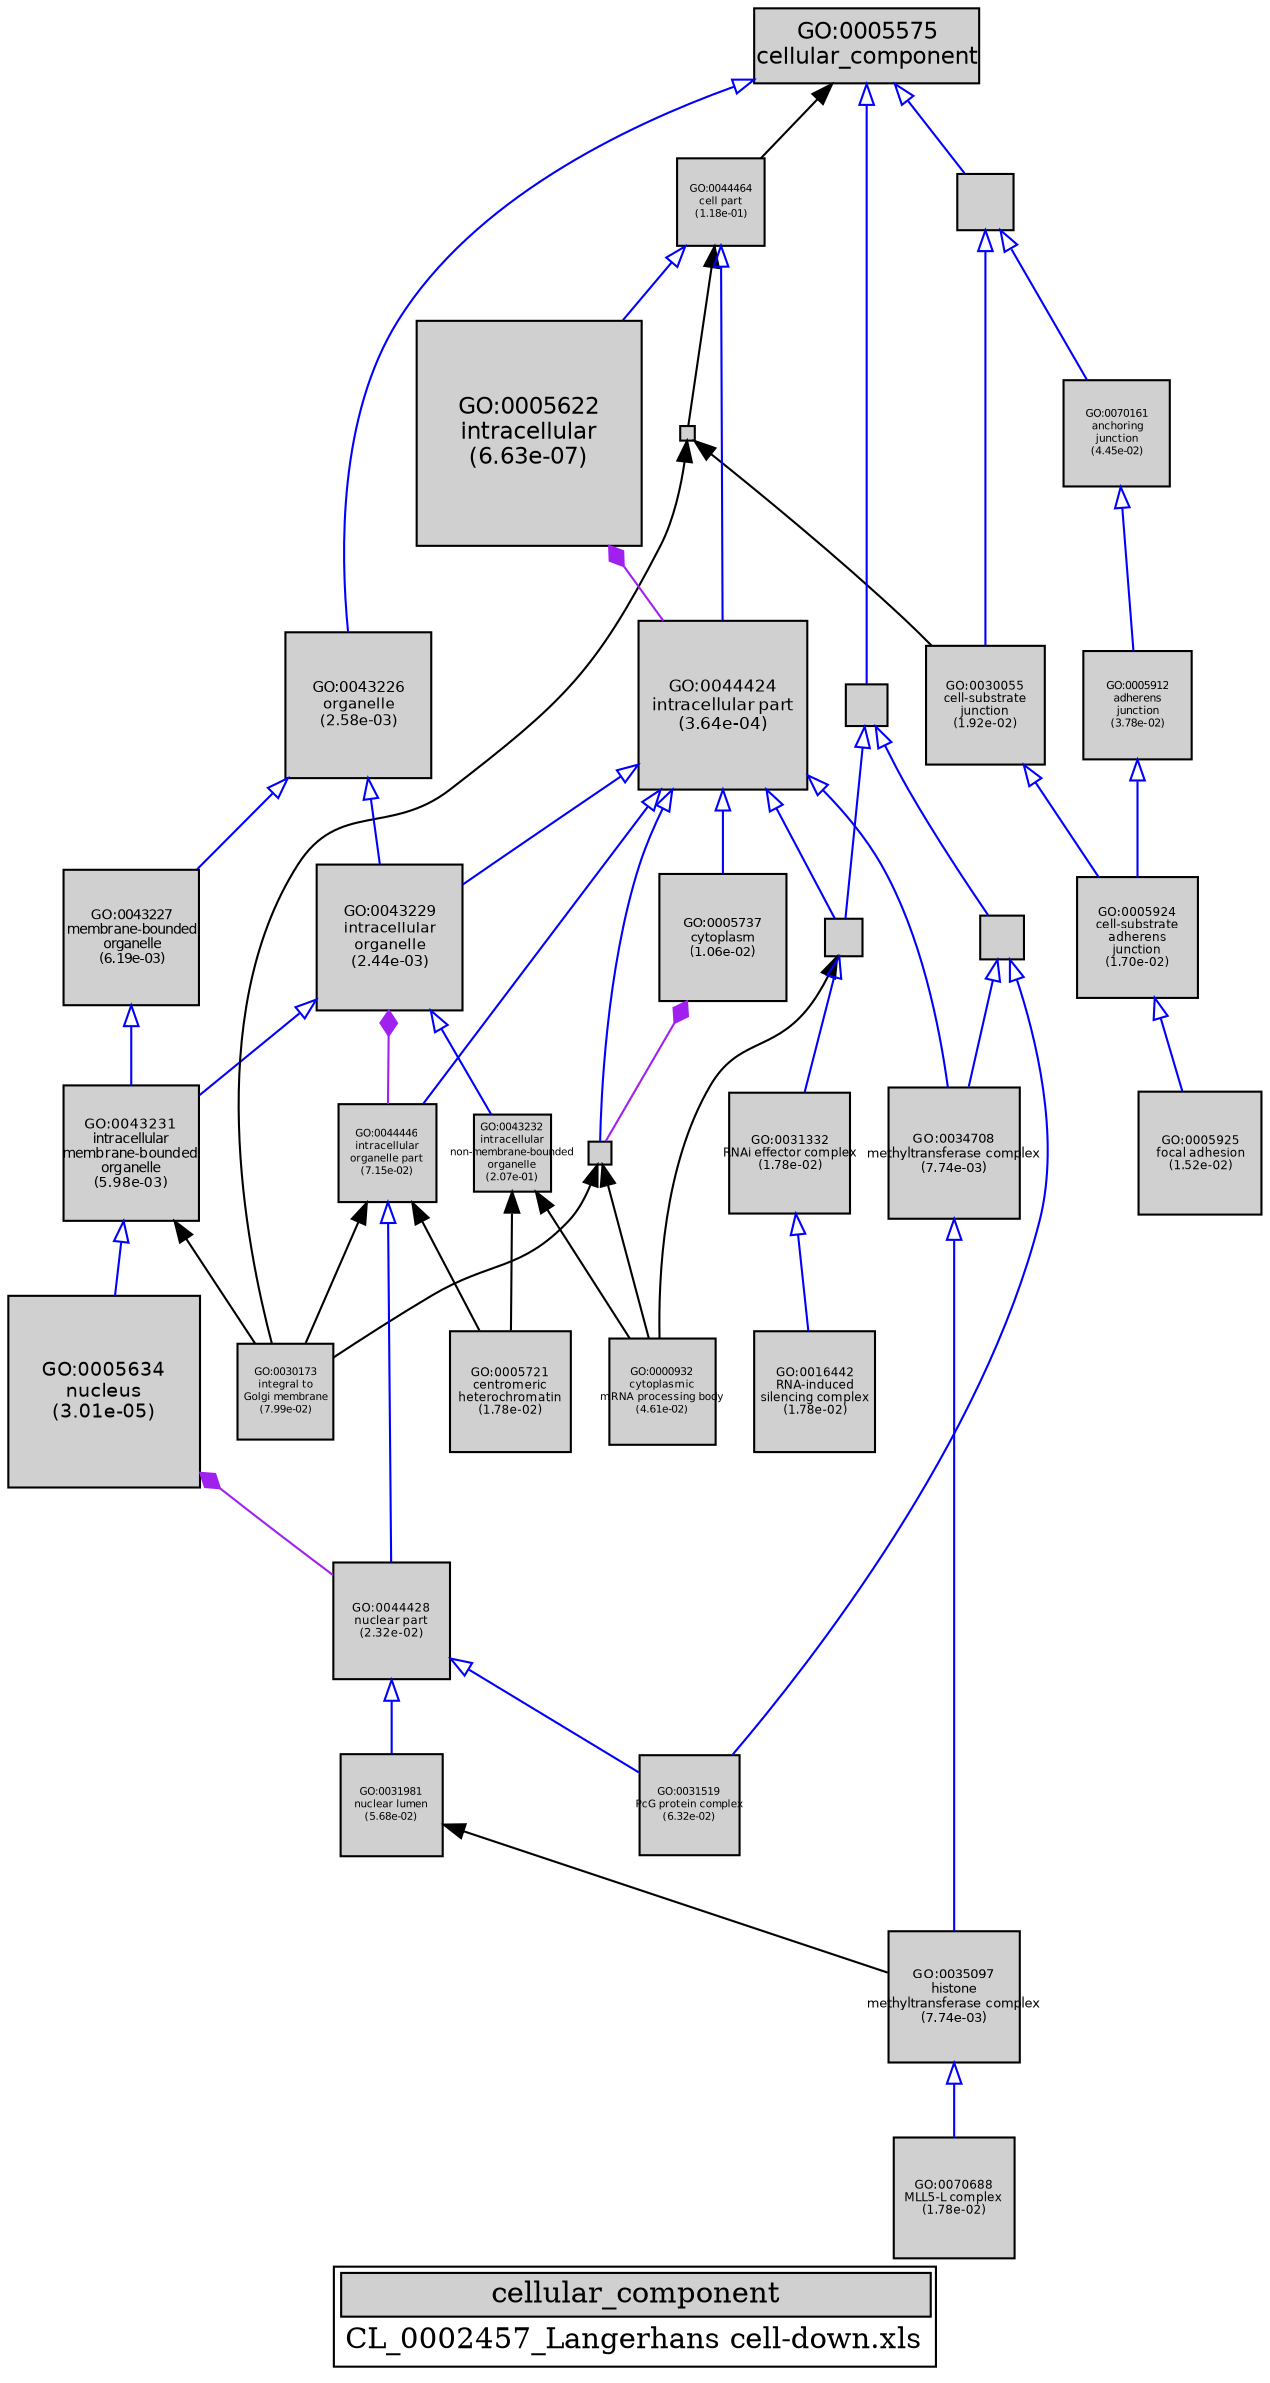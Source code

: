 digraph "cellular_component" {
graph [ bgcolor = "#FFFFFF", label = <<TABLE COLOR="black" BGCOLOR="white"><TR><TD COLSPAN="2" BGCOLOR="#D0D0D0"><FONT COLOR="black">cellular_component</FONT></TD></TR><TR><TD BORDER="0">CL_0002457_Langerhans cell-down.xls</TD></TR></TABLE>> ];
node [ fontname = "Helvetica" ];

subgraph "nodes" {

node [ style = "filled", fixedsize = "true", width = 1, shape = "box", fontsize = 9, fillcolor = "#D0D0D0", fontcolor = "black", color = "black" ];

"GO:0000932" [ URL = "#GO:0000932", label = <<TABLE BORDER="0"><TR><TD>GO:0000932<BR/>cytoplasmic<BR/>mRNA processing body<BR/>(4.61e-02)</TD></TR></TABLE>>, width = 0.703107500007, shape = "box", fontsize = 5.06237400005, height = 0.703107500007 ];
"GO:0030055" [ URL = "#GO:0030055", label = <<TABLE BORDER="0"><TR><TD>GO:0030055<BR/>cell-substrate<BR/>junction<BR/>(1.92e-02)</TD></TR></TABLE>>, width = 0.7952177563, shape = "box", fontsize = 5.72556784536, height = 0.7952177563 ];
"GO:0031332" [ URL = "#GO:0031332", label = <<TABLE BORDER="0"><TR><TD>GO:0031332<BR/>RNAi effector complex<BR/>(1.78e-02)</TD></TR></TABLE>>, width = 0.802553960445, shape = "box", fontsize = 5.77838851521, height = 0.802553960445 ];
"GO:0005737" [ URL = "#GO:0005737", label = <<TABLE BORDER="0"><TR><TD>GO:0005737<BR/>cytoplasm<BR/>(1.06e-02)</TD></TR></TABLE>>, width = 0.852050513198, shape = "box", fontsize = 6.13476369502, height = 0.852050513198 ];
"GO:0031519" [ URL = "#GO:0031519", label = <<TABLE BORDER="0"><TR><TD>GO:0031519<BR/>PcG protein complex<BR/>(6.32e-02)</TD></TR></TABLE>>, width = 0.667010091551, shape = "box", fontsize = 5.0, height = 0.667010091551 ];
"GO:0043229" [ URL = "#GO:0043229", label = <<TABLE BORDER="0"><TR><TD>GO:0043229<BR/>intracellular<BR/>organelle<BR/>(2.44e-03)</TD></TR></TABLE>>, width = 0.978518242908, shape = "box", fontsize = 7.04533134894, height = 0.978518242908 ];
"GO:0005925" [ URL = "#GO:0005925", label = <<TABLE BORDER="0"><TR><TD>GO:0005925<BR/>focal adhesion<BR/>(1.52e-02)</TD></TR></TABLE>>, width = 0.817876547772, shape = "box", fontsize = 5.88871114396, height = 0.817876547772 ];
"GO:0044444" [ URL = "#GO:0044444", label = "", width = 0.145986250236, shape = "box", height = 0.145986250236 ];
"GO:0030529" [ URL = "#GO:0030529", label = "", width = 0.25623322383, shape = "box", height = 0.25623322383 ];
"GO:0044425" [ URL = "#GO:0044425", label = "", width = 0.100474634052, shape = "box", height = 0.100474634052 ];
"GO:0034708" [ URL = "#GO:0034708", label = <<TABLE BORDER="0"><TR><TD>GO:0034708<BR/>methyltransferase complex<BR/>(7.74e-03)</TD></TR></TABLE>>, width = 0.880603277009, shape = "box", fontsize = 6.34034359446, height = 0.880603277009 ];
"GO:0044464" [ URL = "#GO:0044464", label = <<TABLE BORDER="0"><TR><TD>GO:0044464<BR/>cell part<BR/>(1.18e-01)</TD></TR></TABLE>>, width = 0.588301779441, shape = "box", fontsize = 5.0, height = 0.588301779441 ];
"GO:0032991" [ URL = "#GO:0032991", label = "", width = 0.27674608533, shape = "box", height = 0.27674608533 ];
"GO:0043227" [ URL = "#GO:0043227", label = <<TABLE BORDER="0"><TR><TD>GO:0043227<BR/>membrane-bounded<BR/>organelle<BR/>(6.19e-03)</TD></TR></TABLE>>, width = 0.900399804306, shape = "box", fontsize = 6.482878591, height = 0.900399804306 ];
"GO:0005575" [ URL = "#GO:0005575", label = <<TABLE BORDER="0"><TR><TD>GO:0005575<BR/>cellular_component</TD></TR></TABLE>>, width = 1.5, shape = "box", fontsize = 10.8 ];
"GO:0005634" [ URL = "#GO:0005634", label = <<TABLE BORDER="0"><TR><TD>GO:0005634<BR/>nucleus<BR/>(3.01e-05)</TD></TR></TABLE>>, width = 1.28427465709, shape = "box", fontsize = 9.24677753108, height = 1.28427465709 ];
"GO:0043231" [ URL = "#GO:0043231", label = <<TABLE BORDER="0"><TR><TD>GO:0043231<BR/>intracellular<BR/>membrane-bounded<BR/>organelle<BR/>(5.98e-03)</TD></TR></TABLE>>, width = 0.903336019658, shape = "box", fontsize = 6.50401934154, height = 0.903336019658 ];
"GO:0044424" [ URL = "#GO:0044424", label = <<TABLE BORDER="0"><TR><TD>GO:0044424<BR/>intracellular part<BR/>(3.64e-04)</TD></TR></TABLE>>, width = 1.12110891904, shape = "box", fontsize = 8.07198421707, height = 1.12110891904 ];
"GO:0005924" [ URL = "#GO:0005924", label = <<TABLE BORDER="0"><TR><TD>GO:0005924<BR/>cell-substrate<BR/>adherens<BR/>junction<BR/>(1.70e-02)</TD></TR></TABLE>>, width = 0.807284783601, shape = "box", fontsize = 5.81245044193, height = 0.807284783601 ];
"GO:0044446" [ URL = "#GO:0044446", label = <<TABLE BORDER="0"><TR><TD>GO:0044446<BR/>intracellular<BR/>organelle part<BR/>(7.15e-02)</TD></TR></TABLE>>, width = 0.652286865673, shape = "box", fontsize = 5.0, height = 0.652286865673 ];
"GO:0016442" [ URL = "#GO:0016442", label = <<TABLE BORDER="0"><TR><TD>GO:0016442<BR/>RNA-induced<BR/>silencing complex<BR/>(1.78e-02)</TD></TR></TABLE>>, width = 0.802553960445, shape = "box", fontsize = 5.77838851521, height = 0.802553960445 ];
"GO:0031981" [ URL = "#GO:0031981", label = <<TABLE BORDER="0"><TR><TD>GO:0031981<BR/>nuclear lumen<BR/>(5.68e-02)</TD></TR></TABLE>>, width = 0.679495126942, shape = "box", fontsize = 5.0, height = 0.679495126942 ];
"GO:0035097" [ URL = "#GO:0035097", label = <<TABLE BORDER="0"><TR><TD>GO:0035097<BR/>histone<BR/>methyltransferase complex<BR/>(7.74e-03)</TD></TR></TABLE>>, width = 0.880603277009, shape = "box", fontsize = 6.34034359446, height = 0.880603277009 ];
"GO:0043232" [ URL = "#GO:0043232", label = <<TABLE BORDER="0"><TR><TD>GO:0043232<BR/>intracellular<BR/>non-membrane-bounded<BR/>organelle<BR/>(2.07e-01)</TD></TR></TABLE>>, width = 0.508140614014, shape = "box", fontsize = 5.0, height = 0.508140614014 ];
"GO:0030173" [ URL = "#GO:0030173", label = <<TABLE BORDER="0"><TR><TD>GO:0030173<BR/>integral to<BR/>Golgi membrane<BR/>(7.99e-02)</TD></TR></TABLE>>, width = 0.638673732642, shape = "box", fontsize = 5.0, height = 0.638673732642 ];
"GO:0005622" [ URL = "#GO:0005622", label = <<TABLE BORDER="0"><TR><TD>GO:0005622<BR/>intracellular<BR/>(6.63e-07)</TD></TR></TABLE>>, width = 1.5, shape = "box", fontsize = 10.8, height = 1.5 ];
"GO:0005721" [ URL = "#GO:0005721", label = <<TABLE BORDER="0"><TR><TD>GO:0005721<BR/>centromeric<BR/>heterochromatin<BR/>(1.78e-02)</TD></TR></TABLE>>, width = 0.802553960445, shape = "box", fontsize = 5.77838851521, height = 0.802553960445 ];
"GO:0043226" [ URL = "#GO:0043226", label = <<TABLE BORDER="0"><TR><TD>GO:0043226<BR/>organelle<BR/>(2.58e-03)</TD></TR></TABLE>>, width = 0.973762106053, shape = "box", fontsize = 7.01108716358, height = 0.973762106053 ];
"GO:0005912" [ URL = "#GO:0005912", label = <<TABLE BORDER="0"><TR><TD>GO:0005912<BR/>adherens<BR/>junction<BR/>(3.78e-02)</TD></TR></TABLE>>, width = 0.725107464115, shape = "box", fontsize = 5.22077374163, height = 0.725107464115 ];
"GO:0030054" [ URL = "#GO:0030054", label = "", width = 0.38088726086, shape = "box", height = 0.38088726086 ];
"GO:0070688" [ URL = "#GO:0070688", label = <<TABLE BORDER="0"><TR><TD>GO:0070688<BR/>MLL5-L complex<BR/>(1.78e-02)</TD></TR></TABLE>>, width = 0.802553960445, shape = "box", fontsize = 5.77838851521, height = 0.802553960445 ];
"GO:0070161" [ URL = "#GO:0070161", label = <<TABLE BORDER="0"><TR><TD>GO:0070161<BR/>anchoring<BR/>junction<BR/>(4.45e-02)</TD></TR></TABLE>>, width = 0.70708754185, shape = "box", fontsize = 5.09103030132, height = 0.70708754185 ];
"GO:0044428" [ URL = "#GO:0044428", label = <<TABLE BORDER="0"><TR><TD>GO:0044428<BR/>nuclear part<BR/>(2.32e-02)</TD></TR></TABLE>>, width = 0.77631844479, shape = "box", fontsize = 5.58949280248, height = 0.77631844479 ];
"GO:0043234" [ URL = "#GO:0043234", label = "", width = 0.293962139009, shape = "box", height = 0.293962139009 ];
}
subgraph "edges" {


edge [ dir = "back", weight = 1 ];
subgraph "regulates" {


edge [ color = "cyan", arrowtail = "none" ];
subgraph "positive" {


edge [ color = "green", arrowtail = "vee" ];
}
subgraph "negative" {


edge [ color = "red", arrowtail = "tee" ];
}
}
subgraph "part_of" {


edge [ color = "purple", arrowtail = "diamond", weight = 2.5 ];
"GO:0005634" -> "GO:0044428";
"GO:0005737" -> "GO:0044444";
"GO:0043229" -> "GO:0044446";
"GO:0005622" -> "GO:0044424";
}
subgraph "is_a" {


edge [ color = "blue", arrowtail = "empty", weight = 5.0 ];
"GO:0044464" -> "GO:0044424";
"GO:0043234" -> "GO:0031519";
"GO:0070161" -> "GO:0005912";
"GO:0043229" -> "GO:0043232";
"GO:0005575" -> "GO:0032991";
"GO:0043229" -> "GO:0043231";
"GO:0043226" -> "GO:0043227";
"GO:0044428" -> "GO:0031981";
"GO:0044424" -> "GO:0005737";
"GO:0044424" -> "GO:0043229";
"GO:0005912" -> "GO:0005924";
"GO:0043226" -> "GO:0043229";
"GO:0005924" -> "GO:0005925";
"GO:0044446" -> "GO:0044428";
"GO:0005575" -> "GO:0043226";
"GO:0044428" -> "GO:0031519";
"GO:0032991" -> "GO:0030529";
"GO:0034708" -> "GO:0035097";
"GO:0032991" -> "GO:0043234";
"GO:0030054" -> "GO:0030055";
"GO:0043231" -> "GO:0005634";
"GO:0005575" -> "GO:0030054";
"GO:0044424" -> "GO:0044444";
"GO:0030529" -> "GO:0031332";
"GO:0030054" -> "GO:0070161";
"GO:0044424" -> "GO:0034708";
"GO:0035097" -> "GO:0070688";
"GO:0044424" -> "GO:0030529";
"GO:0043227" -> "GO:0043231";
"GO:0030055" -> "GO:0005924";
"GO:0044464" -> "GO:0005622";
"GO:0044424" -> "GO:0044446";
"GO:0031332" -> "GO:0016442";
"GO:0043234" -> "GO:0034708";
}
"GO:0044446" -> "GO:0030173";
"GO:0044444" -> "GO:0000932";
"GO:0031981" -> "GO:0035097";
"GO:0030529" -> "GO:0000932";
"GO:0043232" -> "GO:0005721";
"GO:0044464" -> "GO:0044425";
"GO:0044425" -> "GO:0030173";
"GO:0043232" -> "GO:0000932";
"GO:0005575" -> "GO:0044464";
"GO:0044425" -> "GO:0030055";
"GO:0044444" -> "GO:0030173";
"GO:0043231" -> "GO:0030173";
"GO:0044446" -> "GO:0005721";
}
}
